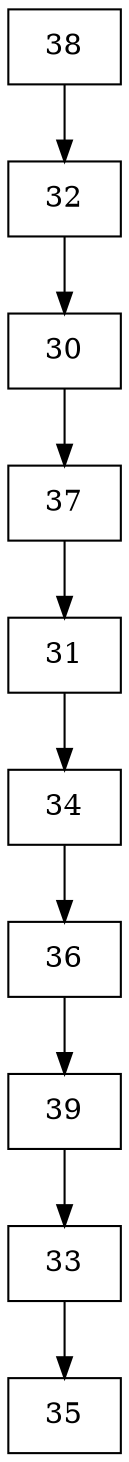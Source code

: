 digraph G {
  node [shape=record];
  node0 [label="{38}"];
  node0 -> node1;
  node1 [label="{32}"];
  node1 -> node2;
  node2 [label="{30}"];
  node2 -> node3;
  node3 [label="{37}"];
  node3 -> node4;
  node4 [label="{31}"];
  node4 -> node5;
  node5 [label="{34}"];
  node5 -> node6;
  node6 [label="{36}"];
  node6 -> node7;
  node7 [label="{39}"];
  node7 -> node8;
  node8 [label="{33}"];
  node8 -> node9;
  node9 [label="{35}"];
}
